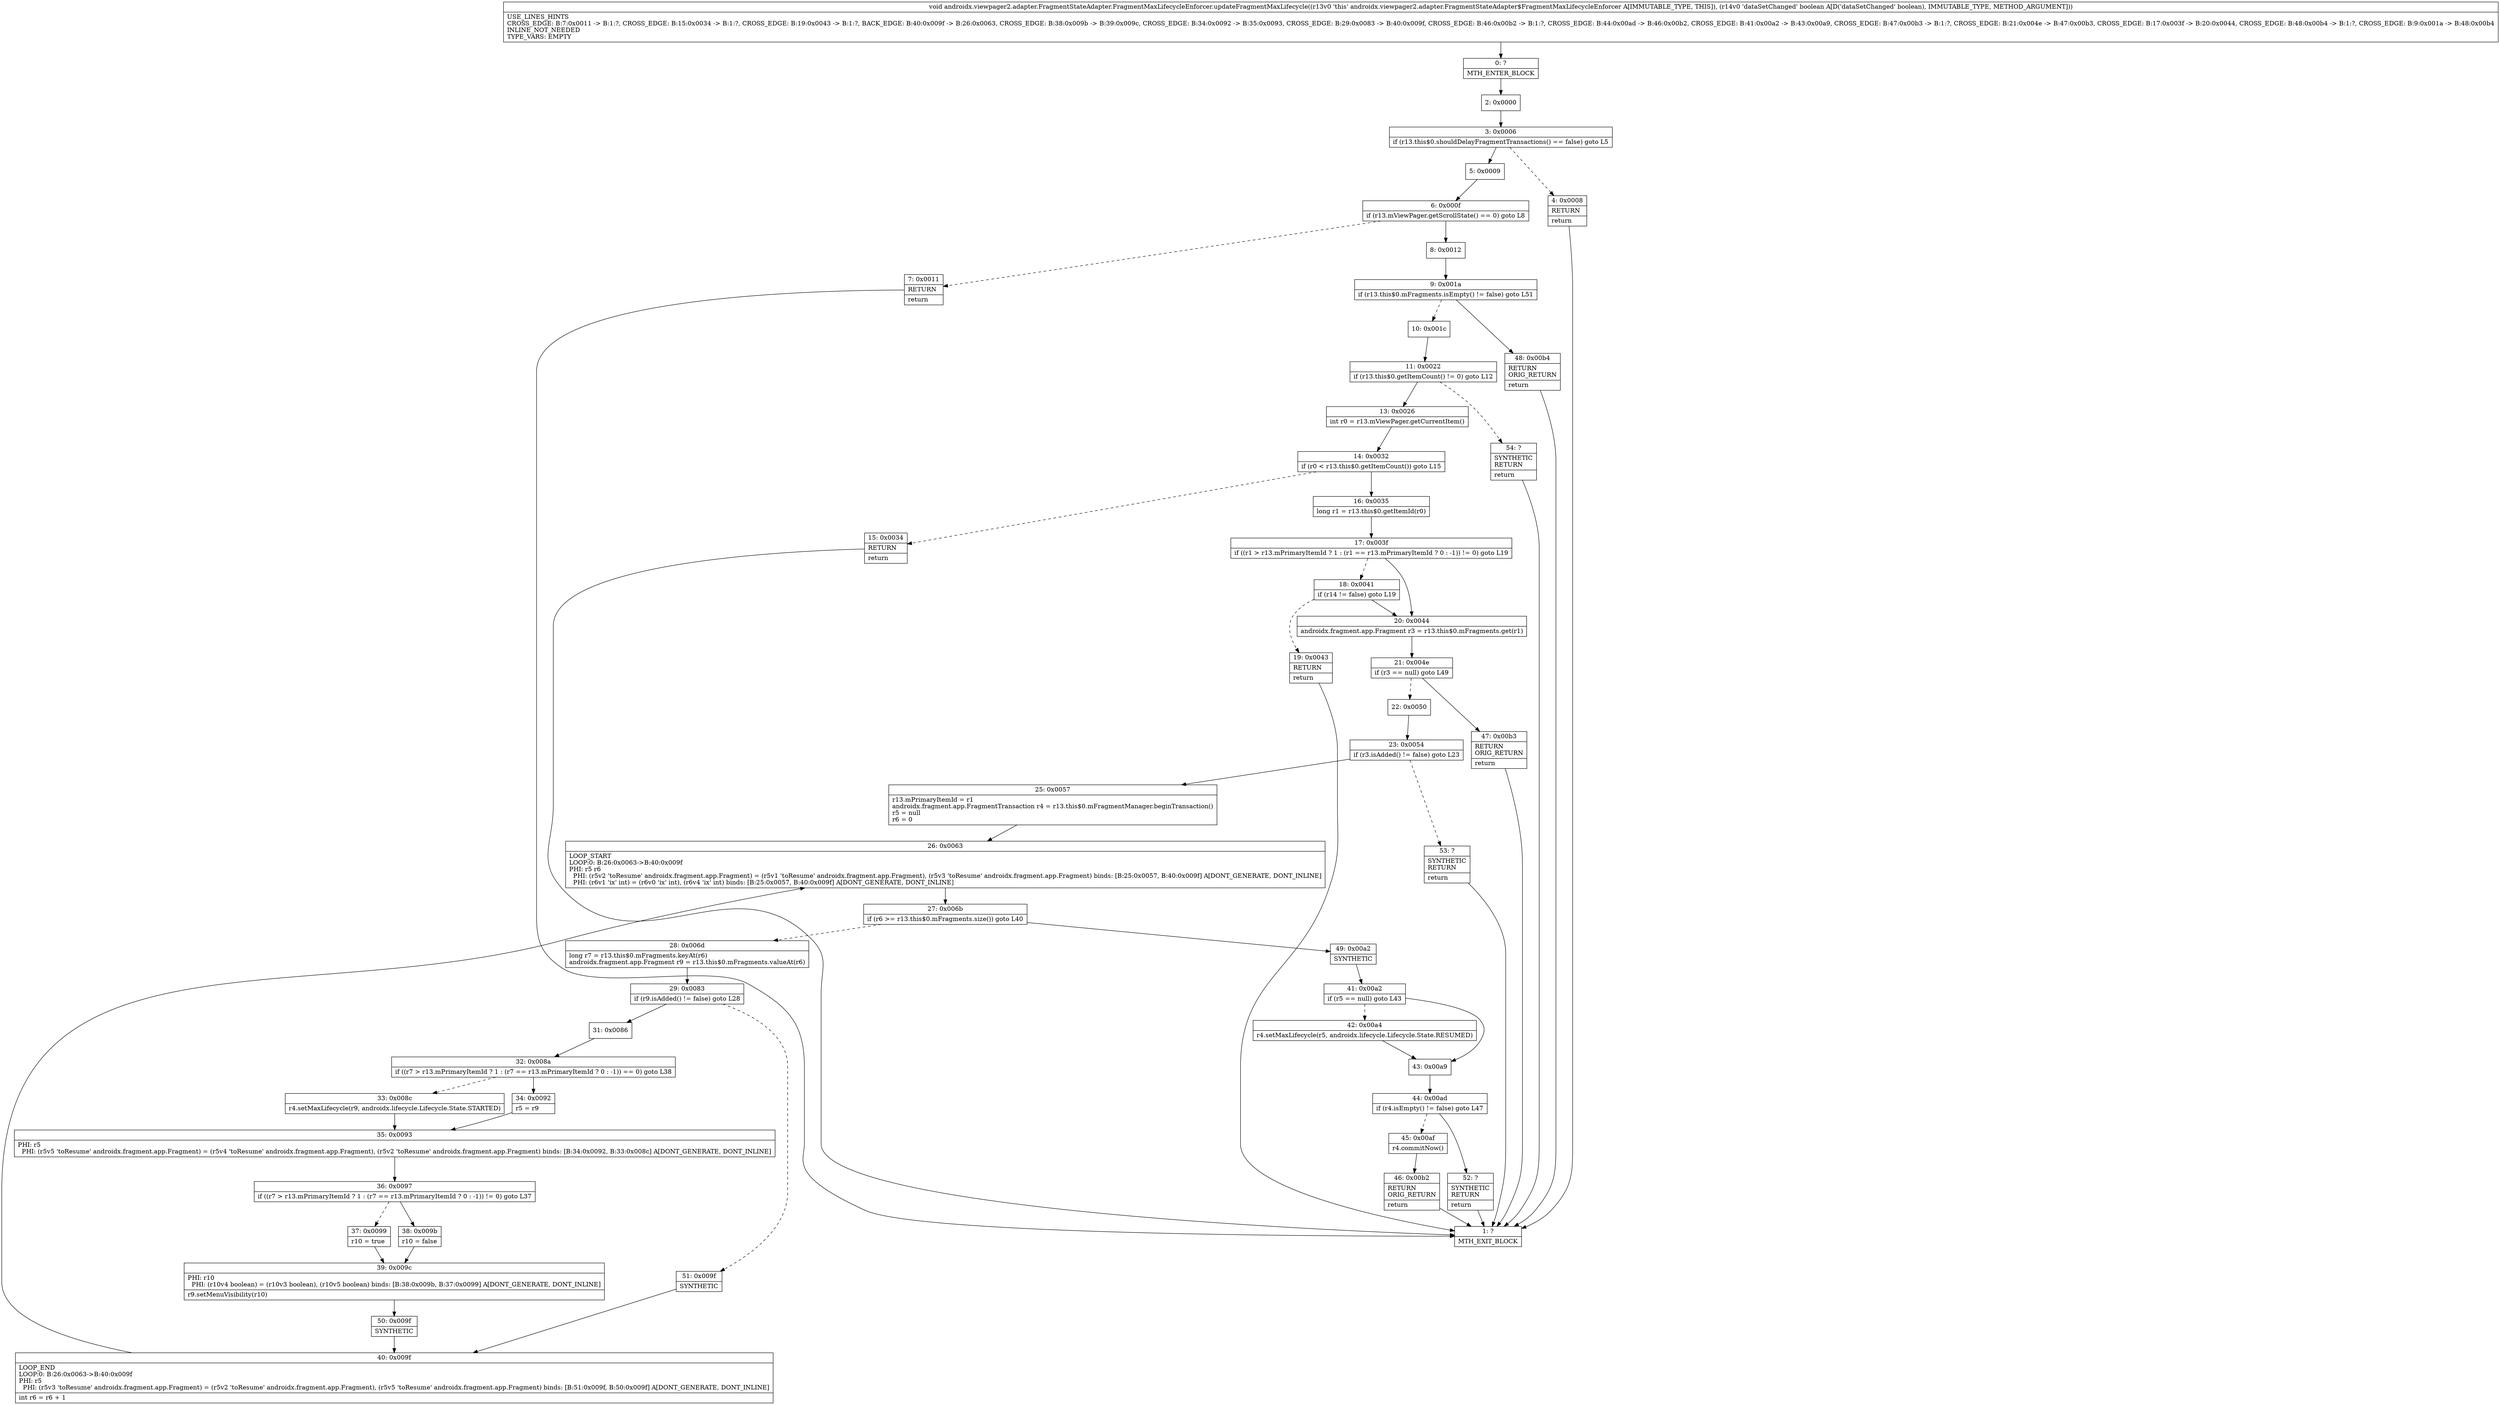digraph "CFG forandroidx.viewpager2.adapter.FragmentStateAdapter.FragmentMaxLifecycleEnforcer.updateFragmentMaxLifecycle(Z)V" {
Node_0 [shape=record,label="{0\:\ ?|MTH_ENTER_BLOCK\l}"];
Node_2 [shape=record,label="{2\:\ 0x0000}"];
Node_3 [shape=record,label="{3\:\ 0x0006|if (r13.this$0.shouldDelayFragmentTransactions() == false) goto L5\l}"];
Node_4 [shape=record,label="{4\:\ 0x0008|RETURN\l|return\l}"];
Node_1 [shape=record,label="{1\:\ ?|MTH_EXIT_BLOCK\l}"];
Node_5 [shape=record,label="{5\:\ 0x0009}"];
Node_6 [shape=record,label="{6\:\ 0x000f|if (r13.mViewPager.getScrollState() == 0) goto L8\l}"];
Node_7 [shape=record,label="{7\:\ 0x0011|RETURN\l|return\l}"];
Node_8 [shape=record,label="{8\:\ 0x0012}"];
Node_9 [shape=record,label="{9\:\ 0x001a|if (r13.this$0.mFragments.isEmpty() != false) goto L51\l}"];
Node_10 [shape=record,label="{10\:\ 0x001c}"];
Node_11 [shape=record,label="{11\:\ 0x0022|if (r13.this$0.getItemCount() != 0) goto L12\l}"];
Node_13 [shape=record,label="{13\:\ 0x0026|int r0 = r13.mViewPager.getCurrentItem()\l}"];
Node_14 [shape=record,label="{14\:\ 0x0032|if (r0 \< r13.this$0.getItemCount()) goto L15\l}"];
Node_15 [shape=record,label="{15\:\ 0x0034|RETURN\l|return\l}"];
Node_16 [shape=record,label="{16\:\ 0x0035|long r1 = r13.this$0.getItemId(r0)\l}"];
Node_17 [shape=record,label="{17\:\ 0x003f|if ((r1 \> r13.mPrimaryItemId ? 1 : (r1 == r13.mPrimaryItemId ? 0 : \-1)) != 0) goto L19\l}"];
Node_18 [shape=record,label="{18\:\ 0x0041|if (r14 != false) goto L19\l}"];
Node_19 [shape=record,label="{19\:\ 0x0043|RETURN\l|return\l}"];
Node_20 [shape=record,label="{20\:\ 0x0044|androidx.fragment.app.Fragment r3 = r13.this$0.mFragments.get(r1)\l}"];
Node_21 [shape=record,label="{21\:\ 0x004e|if (r3 == null) goto L49\l}"];
Node_22 [shape=record,label="{22\:\ 0x0050}"];
Node_23 [shape=record,label="{23\:\ 0x0054|if (r3.isAdded() != false) goto L23\l}"];
Node_25 [shape=record,label="{25\:\ 0x0057|r13.mPrimaryItemId = r1\landroidx.fragment.app.FragmentTransaction r4 = r13.this$0.mFragmentManager.beginTransaction()\lr5 = null\lr6 = 0\l}"];
Node_26 [shape=record,label="{26\:\ 0x0063|LOOP_START\lLOOP:0: B:26:0x0063\-\>B:40:0x009f\lPHI: r5 r6 \l  PHI: (r5v2 'toResume' androidx.fragment.app.Fragment) = (r5v1 'toResume' androidx.fragment.app.Fragment), (r5v3 'toResume' androidx.fragment.app.Fragment) binds: [B:25:0x0057, B:40:0x009f] A[DONT_GENERATE, DONT_INLINE]\l  PHI: (r6v1 'ix' int) = (r6v0 'ix' int), (r6v4 'ix' int) binds: [B:25:0x0057, B:40:0x009f] A[DONT_GENERATE, DONT_INLINE]\l}"];
Node_27 [shape=record,label="{27\:\ 0x006b|if (r6 \>= r13.this$0.mFragments.size()) goto L40\l}"];
Node_28 [shape=record,label="{28\:\ 0x006d|long r7 = r13.this$0.mFragments.keyAt(r6)\landroidx.fragment.app.Fragment r9 = r13.this$0.mFragments.valueAt(r6)\l}"];
Node_29 [shape=record,label="{29\:\ 0x0083|if (r9.isAdded() != false) goto L28\l}"];
Node_31 [shape=record,label="{31\:\ 0x0086}"];
Node_32 [shape=record,label="{32\:\ 0x008a|if ((r7 \> r13.mPrimaryItemId ? 1 : (r7 == r13.mPrimaryItemId ? 0 : \-1)) == 0) goto L38\l}"];
Node_33 [shape=record,label="{33\:\ 0x008c|r4.setMaxLifecycle(r9, androidx.lifecycle.Lifecycle.State.STARTED)\l}"];
Node_35 [shape=record,label="{35\:\ 0x0093|PHI: r5 \l  PHI: (r5v5 'toResume' androidx.fragment.app.Fragment) = (r5v4 'toResume' androidx.fragment.app.Fragment), (r5v2 'toResume' androidx.fragment.app.Fragment) binds: [B:34:0x0092, B:33:0x008c] A[DONT_GENERATE, DONT_INLINE]\l}"];
Node_36 [shape=record,label="{36\:\ 0x0097|if ((r7 \> r13.mPrimaryItemId ? 1 : (r7 == r13.mPrimaryItemId ? 0 : \-1)) != 0) goto L37\l}"];
Node_37 [shape=record,label="{37\:\ 0x0099|r10 = true\l}"];
Node_39 [shape=record,label="{39\:\ 0x009c|PHI: r10 \l  PHI: (r10v4 boolean) = (r10v3 boolean), (r10v5 boolean) binds: [B:38:0x009b, B:37:0x0099] A[DONT_GENERATE, DONT_INLINE]\l|r9.setMenuVisibility(r10)\l}"];
Node_50 [shape=record,label="{50\:\ 0x009f|SYNTHETIC\l}"];
Node_40 [shape=record,label="{40\:\ 0x009f|LOOP_END\lLOOP:0: B:26:0x0063\-\>B:40:0x009f\lPHI: r5 \l  PHI: (r5v3 'toResume' androidx.fragment.app.Fragment) = (r5v2 'toResume' androidx.fragment.app.Fragment), (r5v5 'toResume' androidx.fragment.app.Fragment) binds: [B:51:0x009f, B:50:0x009f] A[DONT_GENERATE, DONT_INLINE]\l|int r6 = r6 + 1\l}"];
Node_38 [shape=record,label="{38\:\ 0x009b|r10 = false\l}"];
Node_34 [shape=record,label="{34\:\ 0x0092|r5 = r9\l}"];
Node_51 [shape=record,label="{51\:\ 0x009f|SYNTHETIC\l}"];
Node_49 [shape=record,label="{49\:\ 0x00a2|SYNTHETIC\l}"];
Node_41 [shape=record,label="{41\:\ 0x00a2|if (r5 == null) goto L43\l}"];
Node_42 [shape=record,label="{42\:\ 0x00a4|r4.setMaxLifecycle(r5, androidx.lifecycle.Lifecycle.State.RESUMED)\l}"];
Node_43 [shape=record,label="{43\:\ 0x00a9}"];
Node_44 [shape=record,label="{44\:\ 0x00ad|if (r4.isEmpty() != false) goto L47\l}"];
Node_45 [shape=record,label="{45\:\ 0x00af|r4.commitNow()\l}"];
Node_46 [shape=record,label="{46\:\ 0x00b2|RETURN\lORIG_RETURN\l|return\l}"];
Node_52 [shape=record,label="{52\:\ ?|SYNTHETIC\lRETURN\l|return\l}"];
Node_53 [shape=record,label="{53\:\ ?|SYNTHETIC\lRETURN\l|return\l}"];
Node_47 [shape=record,label="{47\:\ 0x00b3|RETURN\lORIG_RETURN\l|return\l}"];
Node_54 [shape=record,label="{54\:\ ?|SYNTHETIC\lRETURN\l|return\l}"];
Node_48 [shape=record,label="{48\:\ 0x00b4|RETURN\lORIG_RETURN\l|return\l}"];
MethodNode[shape=record,label="{void androidx.viewpager2.adapter.FragmentStateAdapter.FragmentMaxLifecycleEnforcer.updateFragmentMaxLifecycle((r13v0 'this' androidx.viewpager2.adapter.FragmentStateAdapter$FragmentMaxLifecycleEnforcer A[IMMUTABLE_TYPE, THIS]), (r14v0 'dataSetChanged' boolean A[D('dataSetChanged' boolean), IMMUTABLE_TYPE, METHOD_ARGUMENT]))  | USE_LINES_HINTS\lCROSS_EDGE: B:7:0x0011 \-\> B:1:?, CROSS_EDGE: B:15:0x0034 \-\> B:1:?, CROSS_EDGE: B:19:0x0043 \-\> B:1:?, BACK_EDGE: B:40:0x009f \-\> B:26:0x0063, CROSS_EDGE: B:38:0x009b \-\> B:39:0x009c, CROSS_EDGE: B:34:0x0092 \-\> B:35:0x0093, CROSS_EDGE: B:29:0x0083 \-\> B:40:0x009f, CROSS_EDGE: B:46:0x00b2 \-\> B:1:?, CROSS_EDGE: B:44:0x00ad \-\> B:46:0x00b2, CROSS_EDGE: B:41:0x00a2 \-\> B:43:0x00a9, CROSS_EDGE: B:47:0x00b3 \-\> B:1:?, CROSS_EDGE: B:21:0x004e \-\> B:47:0x00b3, CROSS_EDGE: B:17:0x003f \-\> B:20:0x0044, CROSS_EDGE: B:48:0x00b4 \-\> B:1:?, CROSS_EDGE: B:9:0x001a \-\> B:48:0x00b4\lINLINE_NOT_NEEDED\lTYPE_VARS: EMPTY\l}"];
MethodNode -> Node_0;Node_0 -> Node_2;
Node_2 -> Node_3;
Node_3 -> Node_4[style=dashed];
Node_3 -> Node_5;
Node_4 -> Node_1;
Node_5 -> Node_6;
Node_6 -> Node_7[style=dashed];
Node_6 -> Node_8;
Node_7 -> Node_1;
Node_8 -> Node_9;
Node_9 -> Node_10[style=dashed];
Node_9 -> Node_48;
Node_10 -> Node_11;
Node_11 -> Node_13;
Node_11 -> Node_54[style=dashed];
Node_13 -> Node_14;
Node_14 -> Node_15[style=dashed];
Node_14 -> Node_16;
Node_15 -> Node_1;
Node_16 -> Node_17;
Node_17 -> Node_18[style=dashed];
Node_17 -> Node_20;
Node_18 -> Node_19[style=dashed];
Node_18 -> Node_20;
Node_19 -> Node_1;
Node_20 -> Node_21;
Node_21 -> Node_22[style=dashed];
Node_21 -> Node_47;
Node_22 -> Node_23;
Node_23 -> Node_25;
Node_23 -> Node_53[style=dashed];
Node_25 -> Node_26;
Node_26 -> Node_27;
Node_27 -> Node_28[style=dashed];
Node_27 -> Node_49;
Node_28 -> Node_29;
Node_29 -> Node_31;
Node_29 -> Node_51[style=dashed];
Node_31 -> Node_32;
Node_32 -> Node_33[style=dashed];
Node_32 -> Node_34;
Node_33 -> Node_35;
Node_35 -> Node_36;
Node_36 -> Node_37[style=dashed];
Node_36 -> Node_38;
Node_37 -> Node_39;
Node_39 -> Node_50;
Node_50 -> Node_40;
Node_40 -> Node_26;
Node_38 -> Node_39;
Node_34 -> Node_35;
Node_51 -> Node_40;
Node_49 -> Node_41;
Node_41 -> Node_42[style=dashed];
Node_41 -> Node_43;
Node_42 -> Node_43;
Node_43 -> Node_44;
Node_44 -> Node_45[style=dashed];
Node_44 -> Node_52;
Node_45 -> Node_46;
Node_46 -> Node_1;
Node_52 -> Node_1;
Node_53 -> Node_1;
Node_47 -> Node_1;
Node_54 -> Node_1;
Node_48 -> Node_1;
}

